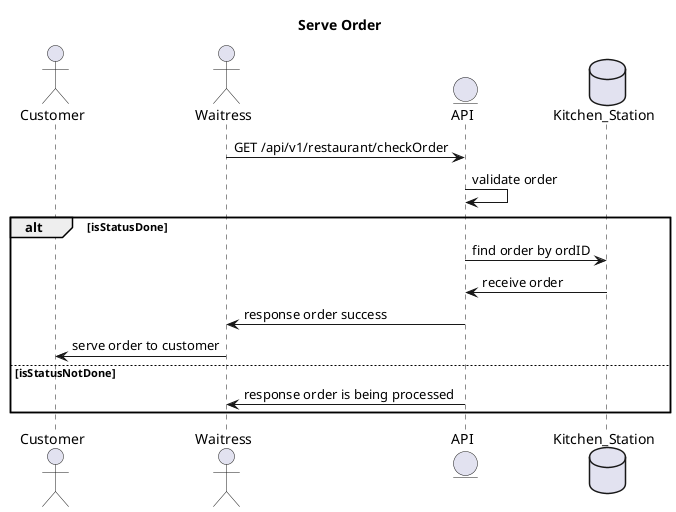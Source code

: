@startuml
'https://plantuml.com/sequence-diagram
title Serve Order

actor Customer as c
actor Waitress as w

entity API as api

database Kitchen_Station as ks
w -> api : GET /api/v1/restaurant/checkOrder
api -> api : validate order
alt isStatusDone
    api -> ks : find order by ordID
    ks -> api : receive order
    api -> w : response order success
    w -> c : serve order to customer
else isStatusNotDone
    api -> w : response order is being processed
end
@enduml